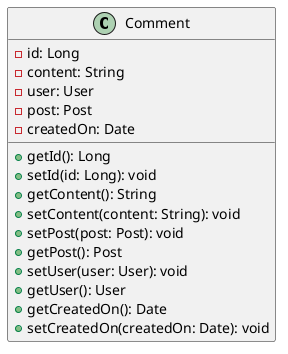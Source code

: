 @startuml
class Comment [[java:edu.sru.cpsc.webshopping.domain.Comment]] {
	-id: Long
	-content: String
	-user: User
	-post: Post
	-createdOn: Date
	+getId(): Long
	+setId(id: Long): void
	+getContent(): String
	+setContent(content: String): void
	+setPost(post: Post): void
	+getPost(): Post
	+setUser(user: User): void
	+getUser(): User
	+getCreatedOn(): Date
	+setCreatedOn(createdOn: Date): void
}
@enduml
